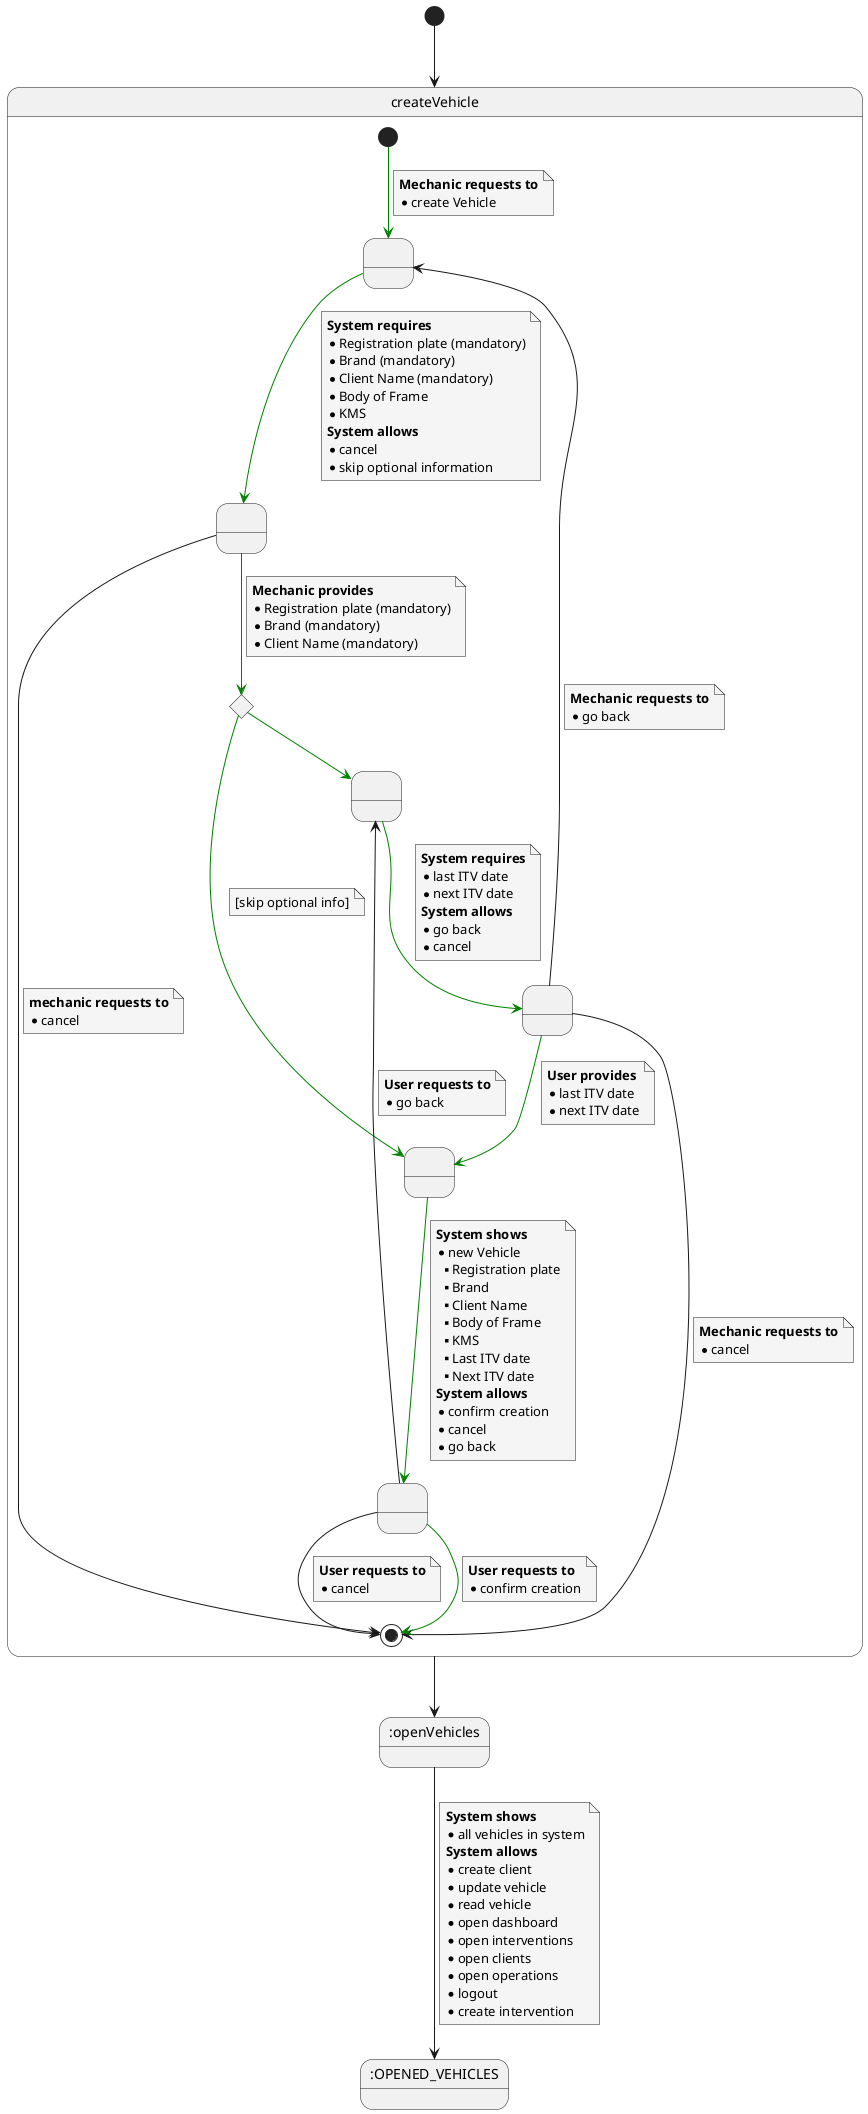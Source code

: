 @startuml
skinparam {
    NoteBackgroundColor #whiteSmoke
}

state OPENED_VEHICLES as ":OPENED_VEHICLES"
state openVehicles as ":openVehicles"

[*] -down-> createVehicle

state createVehicle {
state 1 as " "
state A0 as " "
state A1 as " "
state 2 as " "
state 4 as " "
state A4 <<choice>>
state 6 as " "

[*]  -[#Green]down-> 1
note on link
    <b>Mechanic requests to</b>
    * create Vehicle
end note

1 -[#Green]down-> 2
note on link
    <b>System requires</b>
    * Registration plate (mandatory)
    * Brand (mandatory)
    * Client Name (mandatory)
    * Body of Frame
    * KMS
    <b>System allows</b>
    * cancel
    * skip optional information
end note

2 -down-> [*]
note on link
<b>mechanic requests to
* cancel
end note

2 -[#Green]down-> A4
note on link
<b>Mechanic provides</b>
* Registration plate (mandatory)
* Brand (mandatory)
* Client Name (mandatory)
end note

A4 -[#Green]down-> A1
note on link
[skip optional info]
end note


A4 -[#Green]down-> 4

4 -[#Green]down-> A0
note on link
<b>System requires</b>
* last ITV date
* next ITV date
<b>System allows</b>
* go back
* cancel
end note

A0 -left-> 1
note on link
<b>Mechanic requests to</b>
* go back
end note

A0 -down-> [*]
note on link
<b>Mechanic requests to</b>
* cancel
end note

A0 -[#Green]down-> A1
note on link
<b>User provides</b>
* last ITV date
* next ITV date
end note

A1 -[#Green]down-> 6
note on link
    <b>System shows</b>
    * new Vehicle
    ** Registration plate
    ** Brand
    ** Client Name
    ** Body of Frame
    ** KMS
    ** Last ITV date
    ** Next ITV date
    <b>System allows</b>
    *confirm creation
    *cancel
    *go back
end note

6 -[#Green]down-> [*]
note on link
<b>User requests to</b>
* confirm creation
end note

6 -up-> 4
note on link
<b>User requests to</b>
* go back
end note

6 -down-> [*]
note on link
<b>User requests to</b>
* cancel
end note
}

createVehicle --> openVehicles

openVehicles --> OPENED_VEHICLES
note on link
<b>System shows</b>
* all vehicles in system
<b>System allows</b>
* create client
* update vehicle
* read vehicle
* open dashboard
* open interventions
* open clients
* open operations
* logout
* create intervention
end note

@enduml
